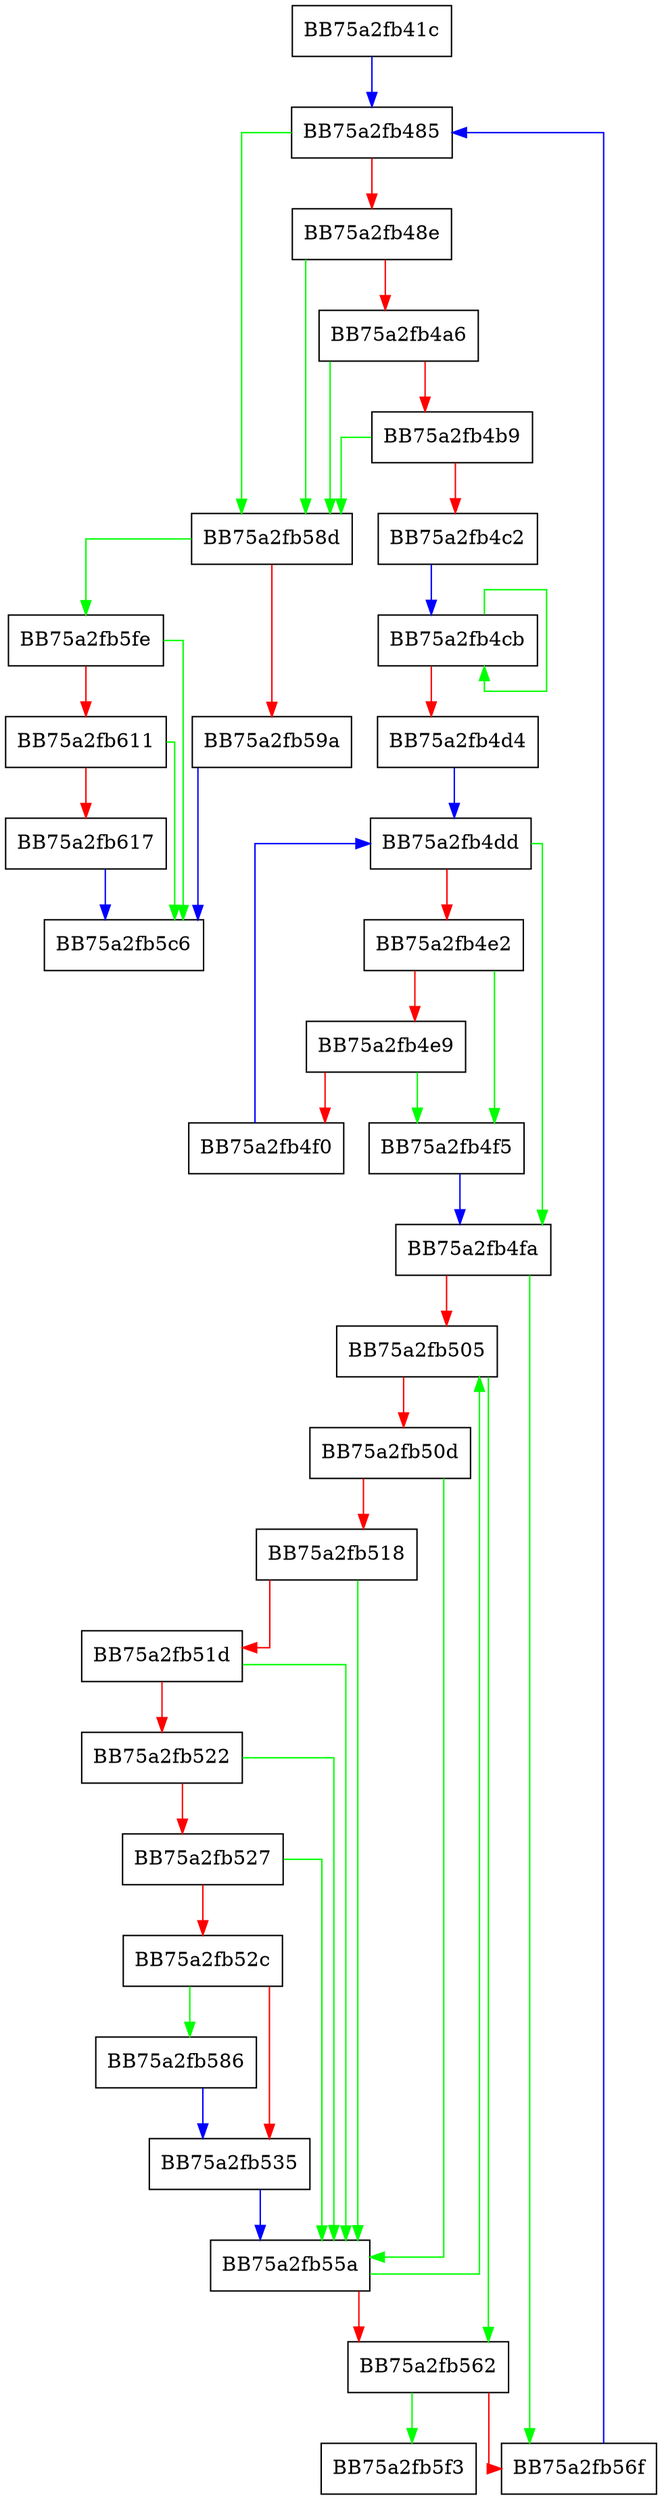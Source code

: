 digraph O97Heur {
  node [shape="box"];
  graph [splines=ortho];
  BB75a2fb41c -> BB75a2fb485 [color="blue"];
  BB75a2fb485 -> BB75a2fb58d [color="green"];
  BB75a2fb485 -> BB75a2fb48e [color="red"];
  BB75a2fb48e -> BB75a2fb58d [color="green"];
  BB75a2fb48e -> BB75a2fb4a6 [color="red"];
  BB75a2fb4a6 -> BB75a2fb58d [color="green"];
  BB75a2fb4a6 -> BB75a2fb4b9 [color="red"];
  BB75a2fb4b9 -> BB75a2fb58d [color="green"];
  BB75a2fb4b9 -> BB75a2fb4c2 [color="red"];
  BB75a2fb4c2 -> BB75a2fb4cb [color="blue"];
  BB75a2fb4cb -> BB75a2fb4cb [color="green"];
  BB75a2fb4cb -> BB75a2fb4d4 [color="red"];
  BB75a2fb4d4 -> BB75a2fb4dd [color="blue"];
  BB75a2fb4dd -> BB75a2fb4fa [color="green"];
  BB75a2fb4dd -> BB75a2fb4e2 [color="red"];
  BB75a2fb4e2 -> BB75a2fb4f5 [color="green"];
  BB75a2fb4e2 -> BB75a2fb4e9 [color="red"];
  BB75a2fb4e9 -> BB75a2fb4f5 [color="green"];
  BB75a2fb4e9 -> BB75a2fb4f0 [color="red"];
  BB75a2fb4f0 -> BB75a2fb4dd [color="blue"];
  BB75a2fb4f5 -> BB75a2fb4fa [color="blue"];
  BB75a2fb4fa -> BB75a2fb56f [color="green"];
  BB75a2fb4fa -> BB75a2fb505 [color="red"];
  BB75a2fb505 -> BB75a2fb562 [color="green"];
  BB75a2fb505 -> BB75a2fb50d [color="red"];
  BB75a2fb50d -> BB75a2fb55a [color="green"];
  BB75a2fb50d -> BB75a2fb518 [color="red"];
  BB75a2fb518 -> BB75a2fb55a [color="green"];
  BB75a2fb518 -> BB75a2fb51d [color="red"];
  BB75a2fb51d -> BB75a2fb55a [color="green"];
  BB75a2fb51d -> BB75a2fb522 [color="red"];
  BB75a2fb522 -> BB75a2fb55a [color="green"];
  BB75a2fb522 -> BB75a2fb527 [color="red"];
  BB75a2fb527 -> BB75a2fb55a [color="green"];
  BB75a2fb527 -> BB75a2fb52c [color="red"];
  BB75a2fb52c -> BB75a2fb586 [color="green"];
  BB75a2fb52c -> BB75a2fb535 [color="red"];
  BB75a2fb535 -> BB75a2fb55a [color="blue"];
  BB75a2fb55a -> BB75a2fb505 [color="green"];
  BB75a2fb55a -> BB75a2fb562 [color="red"];
  BB75a2fb562 -> BB75a2fb5f3 [color="green"];
  BB75a2fb562 -> BB75a2fb56f [color="red"];
  BB75a2fb56f -> BB75a2fb485 [color="blue"];
  BB75a2fb586 -> BB75a2fb535 [color="blue"];
  BB75a2fb58d -> BB75a2fb5fe [color="green"];
  BB75a2fb58d -> BB75a2fb59a [color="red"];
  BB75a2fb59a -> BB75a2fb5c6 [color="blue"];
  BB75a2fb5fe -> BB75a2fb5c6 [color="green"];
  BB75a2fb5fe -> BB75a2fb611 [color="red"];
  BB75a2fb611 -> BB75a2fb5c6 [color="green"];
  BB75a2fb611 -> BB75a2fb617 [color="red"];
  BB75a2fb617 -> BB75a2fb5c6 [color="blue"];
}